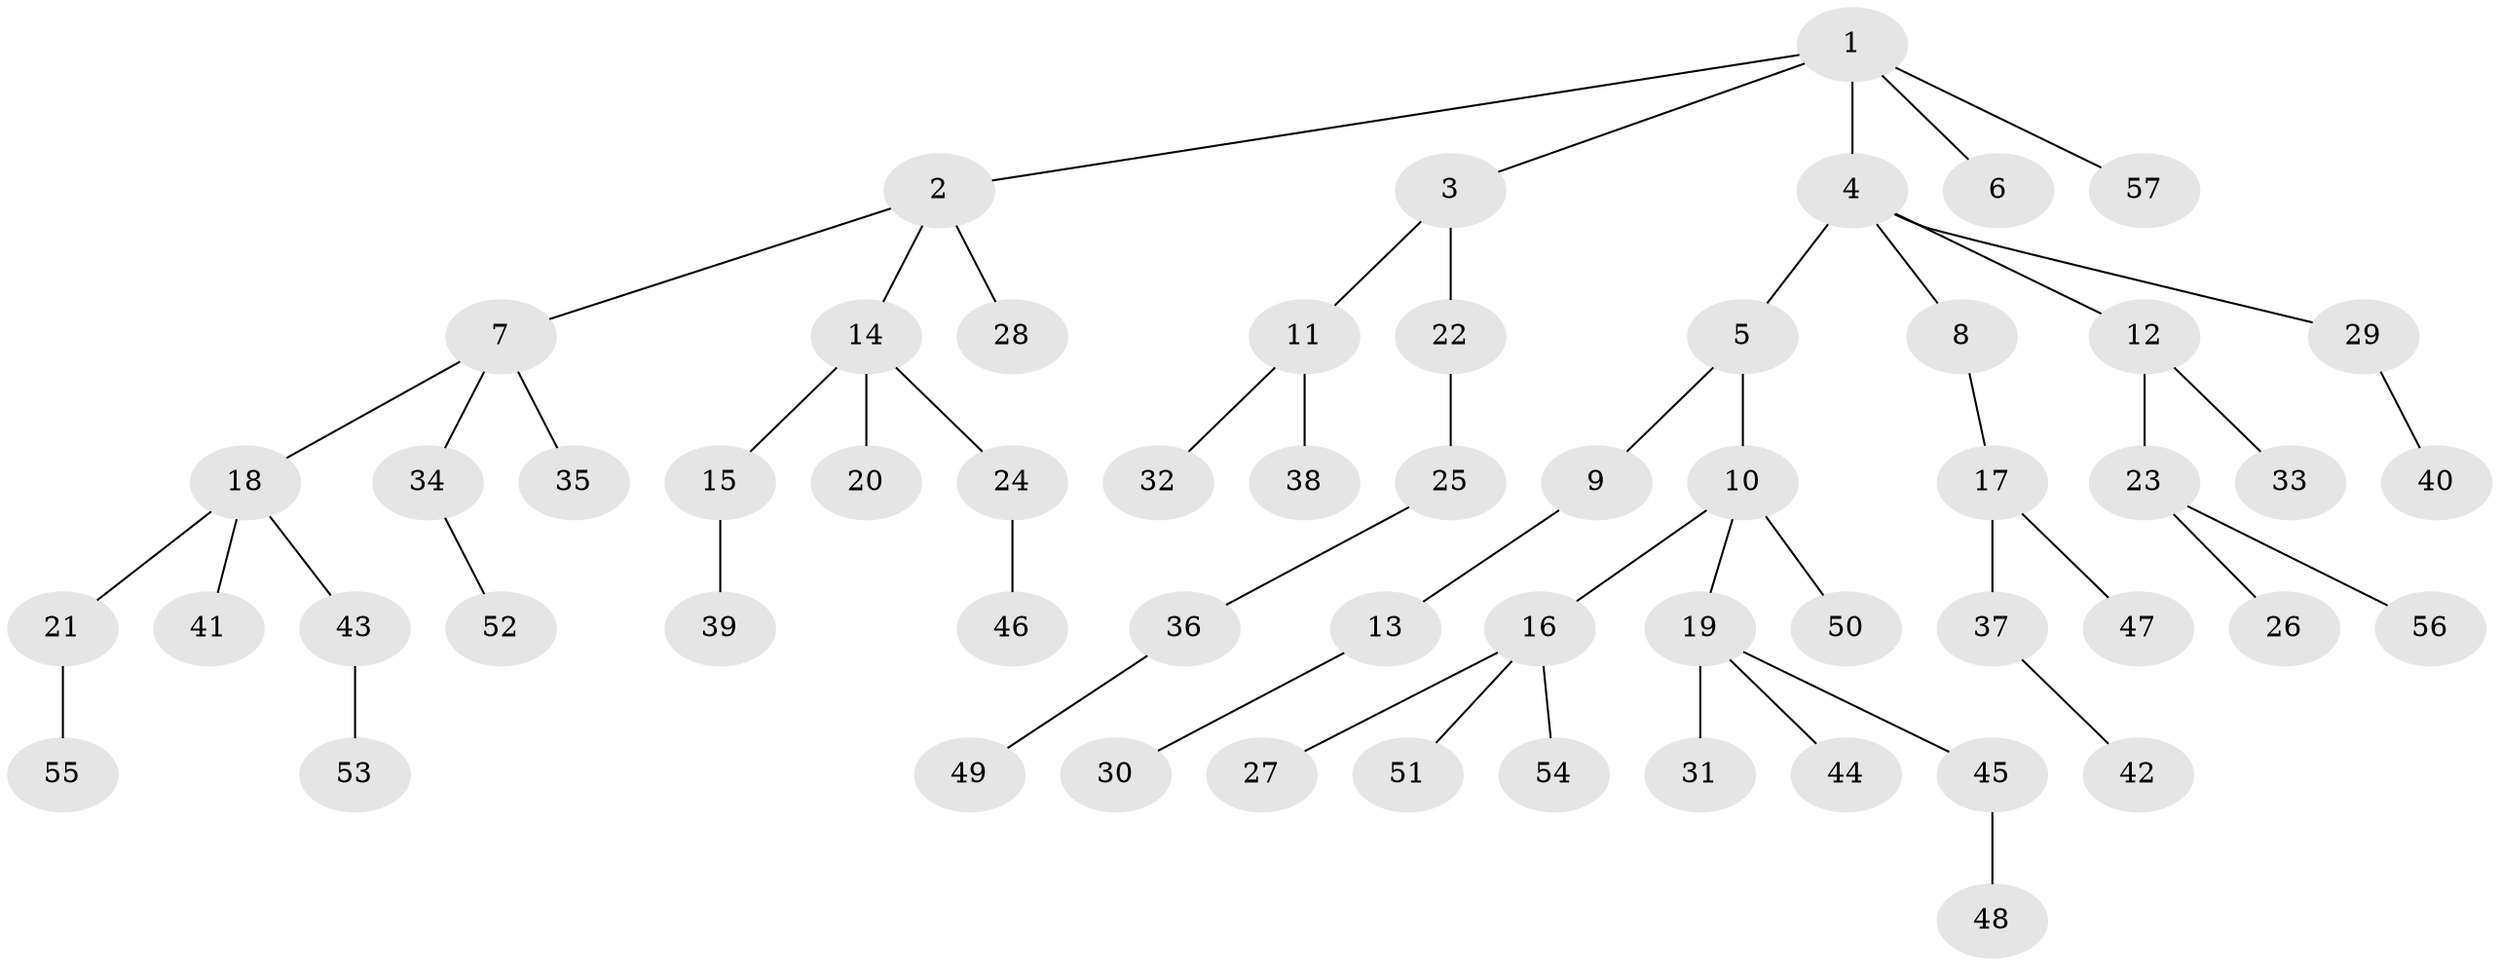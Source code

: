 // coarse degree distribution, {6: 0.05263157894736842, 3: 0.15789473684210525, 5: 0.02631578947368421, 1: 0.6052631578947368, 2: 0.10526315789473684, 4: 0.05263157894736842}
// Generated by graph-tools (version 1.1) at 2025/42/03/06/25 10:42:02]
// undirected, 57 vertices, 56 edges
graph export_dot {
graph [start="1"]
  node [color=gray90,style=filled];
  1;
  2;
  3;
  4;
  5;
  6;
  7;
  8;
  9;
  10;
  11;
  12;
  13;
  14;
  15;
  16;
  17;
  18;
  19;
  20;
  21;
  22;
  23;
  24;
  25;
  26;
  27;
  28;
  29;
  30;
  31;
  32;
  33;
  34;
  35;
  36;
  37;
  38;
  39;
  40;
  41;
  42;
  43;
  44;
  45;
  46;
  47;
  48;
  49;
  50;
  51;
  52;
  53;
  54;
  55;
  56;
  57;
  1 -- 2;
  1 -- 3;
  1 -- 4;
  1 -- 6;
  1 -- 57;
  2 -- 7;
  2 -- 14;
  2 -- 28;
  3 -- 11;
  3 -- 22;
  4 -- 5;
  4 -- 8;
  4 -- 12;
  4 -- 29;
  5 -- 9;
  5 -- 10;
  7 -- 18;
  7 -- 34;
  7 -- 35;
  8 -- 17;
  9 -- 13;
  10 -- 16;
  10 -- 19;
  10 -- 50;
  11 -- 32;
  11 -- 38;
  12 -- 23;
  12 -- 33;
  13 -- 30;
  14 -- 15;
  14 -- 20;
  14 -- 24;
  15 -- 39;
  16 -- 27;
  16 -- 51;
  16 -- 54;
  17 -- 37;
  17 -- 47;
  18 -- 21;
  18 -- 41;
  18 -- 43;
  19 -- 31;
  19 -- 44;
  19 -- 45;
  21 -- 55;
  22 -- 25;
  23 -- 26;
  23 -- 56;
  24 -- 46;
  25 -- 36;
  29 -- 40;
  34 -- 52;
  36 -- 49;
  37 -- 42;
  43 -- 53;
  45 -- 48;
}
